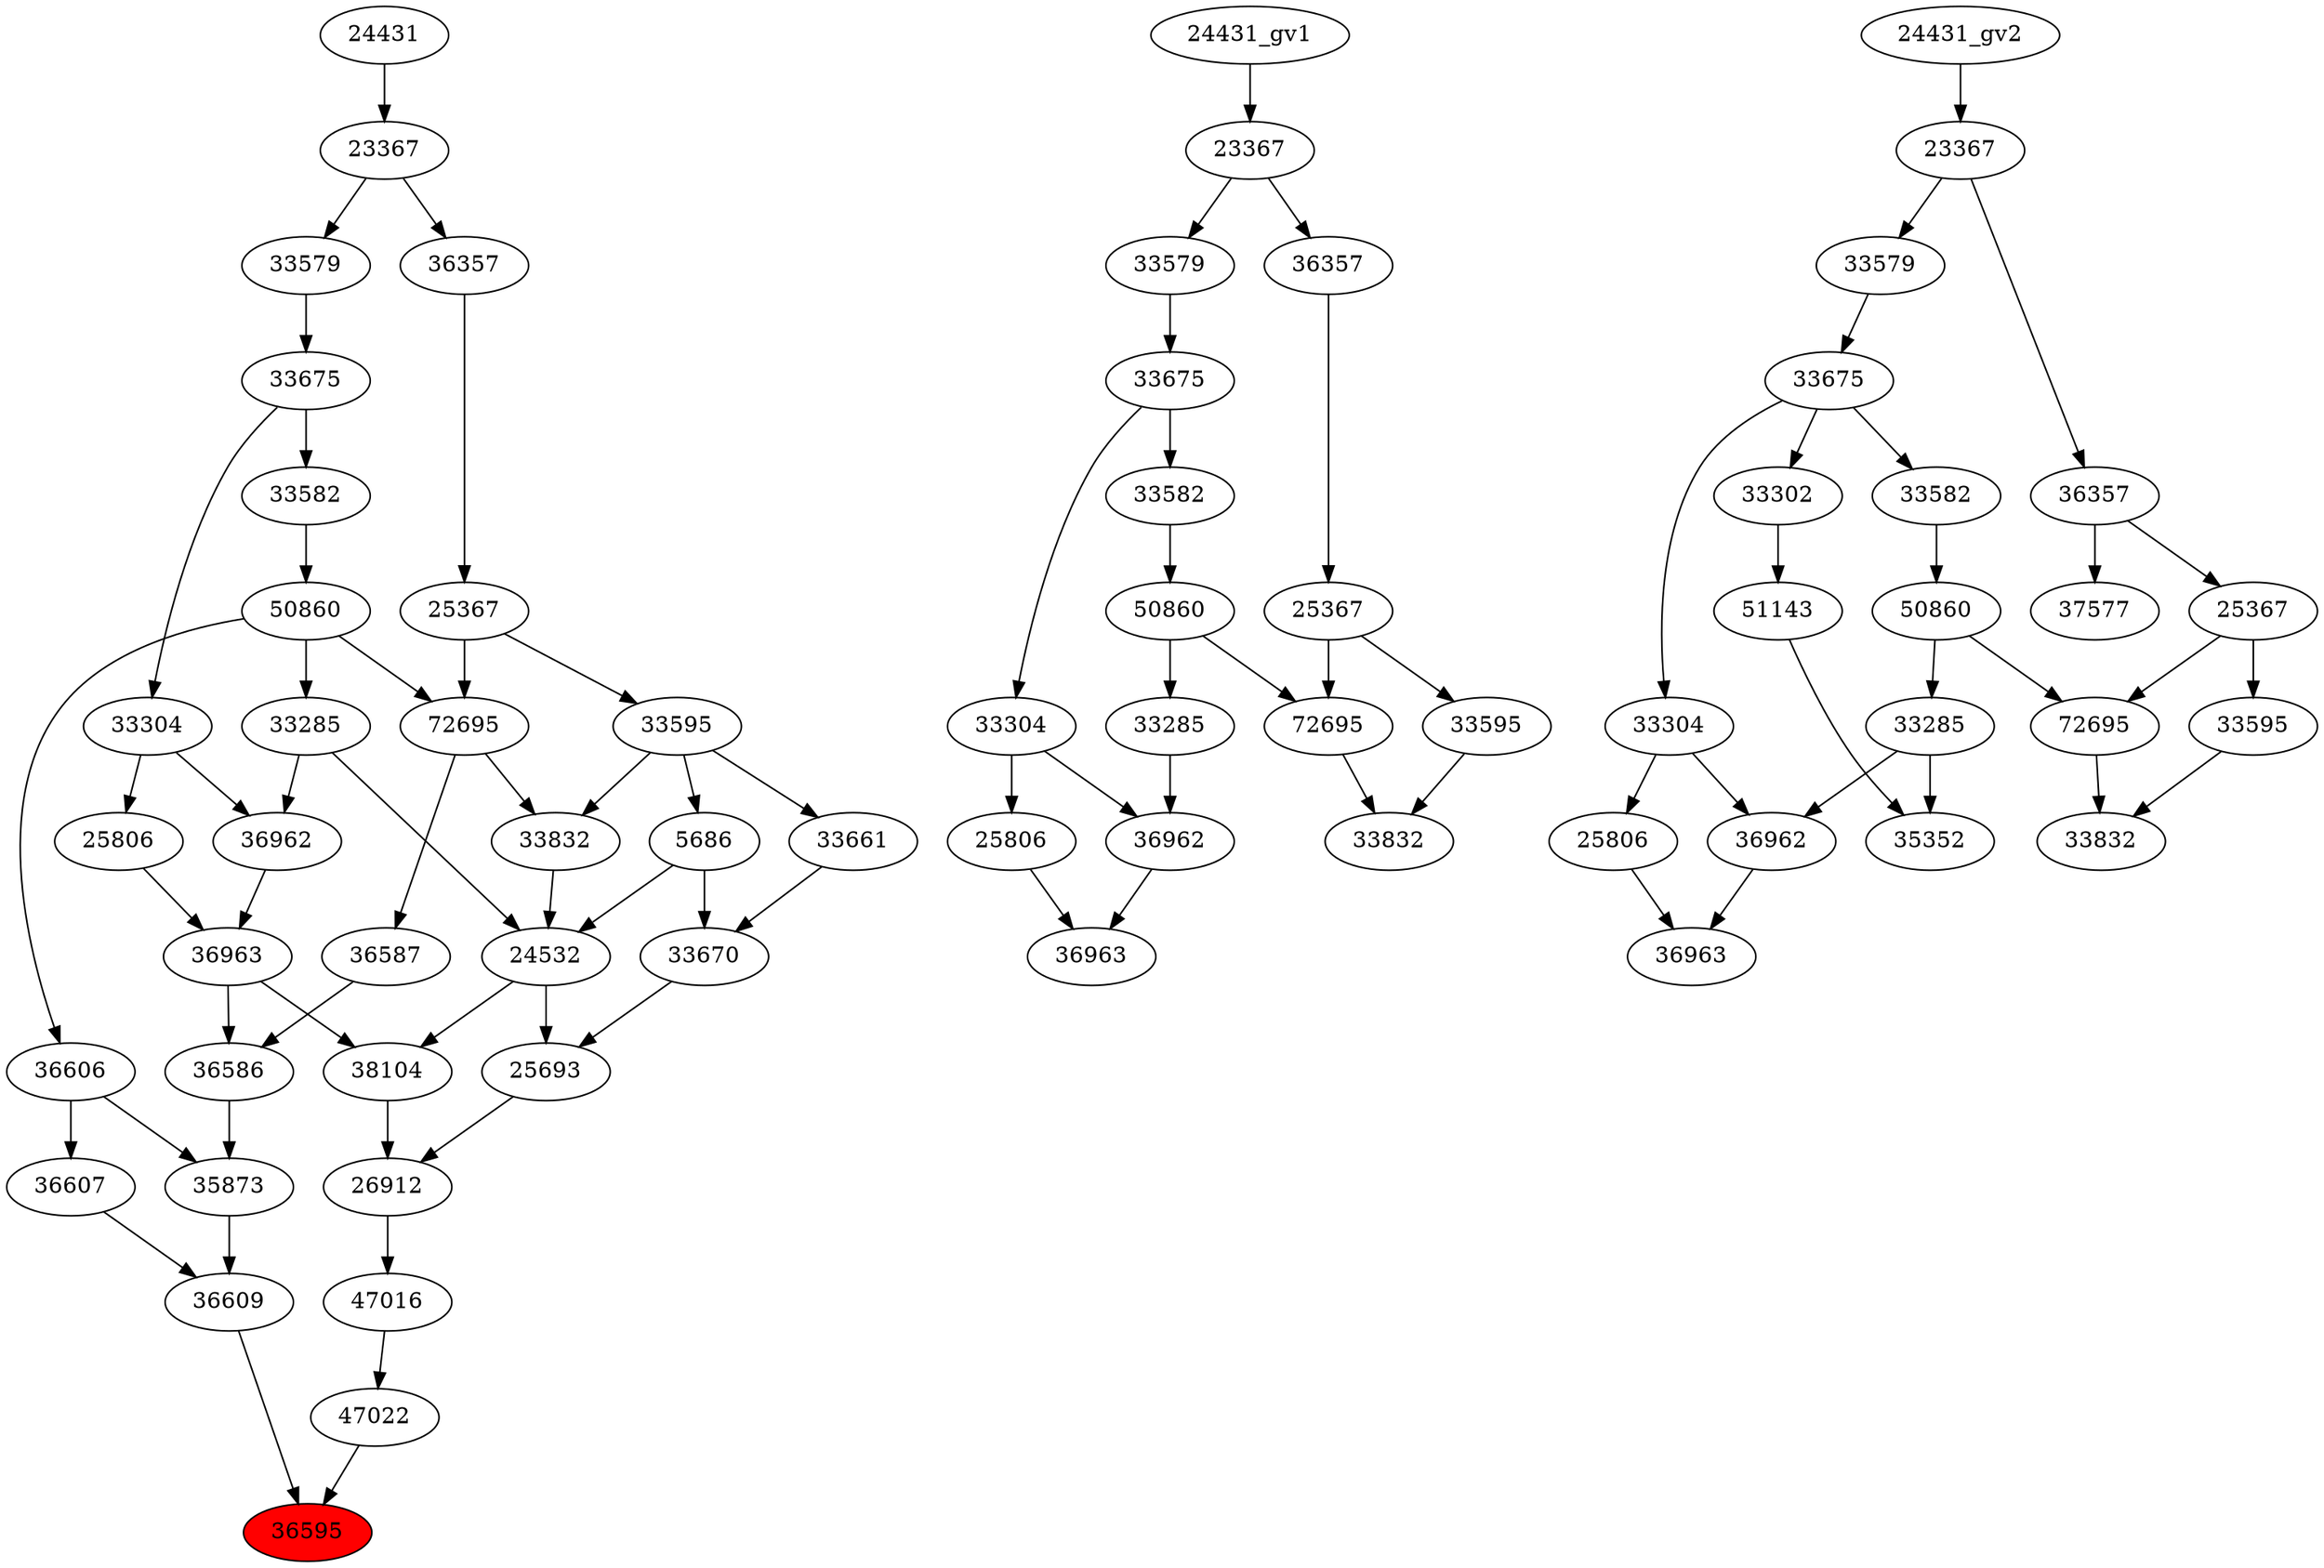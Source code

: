 strict digraph root {
	node [label="\N"];
	{
		node [fillcolor="",
			label="\N",
			style=""
		];
		36595		 [fillcolor=red,
			label=36595,
			style=filled];
		36609		 [label=36609];
		36609 -> 36595;
		47022		 [label=47022];
		47022 -> 36595;
		36607		 [label=36607];
		36607 -> 36609;
		35873		 [label=35873];
		35873 -> 36609;
		47016		 [label=47016];
		47016 -> 47022;
		36606		 [label=36606];
		36606 -> 36607;
		36606 -> 35873;
		36586		 [label=36586];
		36586 -> 35873;
		26912		 [label=26912];
		26912 -> 47016;
		50860		 [label=50860];
		50860 -> 36606;
		72695		 [label=72695];
		50860 -> 72695;
		33285		 [label=33285];
		50860 -> 33285;
		36587		 [label=36587];
		36587 -> 36586;
		36963		 [label=36963];
		36963 -> 36586;
		38104		 [label=38104];
		36963 -> 38104;
		38104 -> 26912;
		25693		 [label=25693];
		25693 -> 26912;
		33582		 [label=33582];
		33582 -> 50860;
		72695 -> 36587;
		33832		 [label=33832];
		72695 -> 33832;
		36962		 [label=36962];
		36962 -> 36963;
		25806		 [label=25806];
		25806 -> 36963;
		24532		 [label=24532];
		24532 -> 38104;
		24532 -> 25693;
		33670		 [label=33670];
		33670 -> 25693;
		33675		 [label=33675];
		33675 -> 33582;
		33304		 [label=33304];
		33675 -> 33304;
		25367		 [label=25367];
		25367 -> 72695;
		33595		 [label=33595];
		25367 -> 33595;
		33285 -> 36962;
		33285 -> 24532;
		33304 -> 36962;
		33304 -> 25806;
		5686		 [label=5686];
		5686 -> 24532;
		5686 -> 33670;
		33832 -> 24532;
		33661		 [label=33661];
		33661 -> 33670;
		33579		 [label=33579];
		33579 -> 33675;
		36357		 [label=36357];
		36357 -> 25367;
		33595 -> 5686;
		33595 -> 33832;
		33595 -> 33661;
		23367		 [label=23367];
		23367 -> 33579;
		23367 -> 36357;
		24431		 [label=24431];
		24431 -> 23367;
	}
	{
		node [label="\N"];
		"50860_gv1"		 [label=50860];
		"72695_gv1"		 [label=72695];
		"50860_gv1" -> "72695_gv1";
		"33285_gv1"		 [label=33285];
		"50860_gv1" -> "33285_gv1";
		"33582_gv1"		 [label=33582];
		"33582_gv1" -> "50860_gv1";
		"36963_gv1"		 [label=36963];
		"36962_gv1"		 [label=36962];
		"36962_gv1" -> "36963_gv1";
		"25806_gv1"		 [label=25806];
		"25806_gv1" -> "36963_gv1";
		"33675_gv1"		 [label=33675];
		"33675_gv1" -> "33582_gv1";
		"33304_gv1"		 [label=33304];
		"33675_gv1" -> "33304_gv1";
		"33832_gv1"		 [label=33832];
		"72695_gv1" -> "33832_gv1";
		"25367_gv1"		 [label=25367];
		"25367_gv1" -> "72695_gv1";
		"33595_gv1"		 [label=33595];
		"25367_gv1" -> "33595_gv1";
		"33285_gv1" -> "36962_gv1";
		"33304_gv1" -> "36962_gv1";
		"33304_gv1" -> "25806_gv1";
		"33579_gv1"		 [label=33579];
		"33579_gv1" -> "33675_gv1";
		"36357_gv1"		 [label=36357];
		"36357_gv1" -> "25367_gv1";
		"33595_gv1" -> "33832_gv1";
		"23367_gv1"		 [label=23367];
		"23367_gv1" -> "33579_gv1";
		"23367_gv1" -> "36357_gv1";
		"24431_gv1" -> "23367_gv1";
	}
	{
		node [label="\N"];
		"36963_gv2"		 [label=36963];
		"36962_gv2"		 [label=36962];
		"36962_gv2" -> "36963_gv2";
		"25806_gv2"		 [label=25806];
		"25806_gv2" -> "36963_gv2";
		"50860_gv2"		 [label=50860];
		"33285_gv2"		 [label=33285];
		"50860_gv2" -> "33285_gv2";
		"72695_gv2"		 [label=72695];
		"50860_gv2" -> "72695_gv2";
		"33582_gv2"		 [label=33582];
		"33582_gv2" -> "50860_gv2";
		35352		 [label=35352];
		"33285_gv2" -> "36962_gv2";
		"33285_gv2" -> 35352;
		51143		 [label=51143];
		51143 -> 35352;
		"33832_gv2"		 [label=33832];
		"72695_gv2" -> "33832_gv2";
		"25367_gv2"		 [label=25367];
		"25367_gv2" -> "72695_gv2";
		"33595_gv2"		 [label=33595];
		"25367_gv2" -> "33595_gv2";
		"33304_gv2"		 [label=33304];
		"33304_gv2" -> "36962_gv2";
		"33304_gv2" -> "25806_gv2";
		"33675_gv2"		 [label=33675];
		"33675_gv2" -> "33582_gv2";
		"33675_gv2" -> "33304_gv2";
		33302		 [label=33302];
		"33675_gv2" -> 33302;
		"33595_gv2" -> "33832_gv2";
		33302 -> 51143;
		"36357_gv2"		 [label=36357];
		"36357_gv2" -> "25367_gv2";
		37577		 [label=37577];
		"36357_gv2" -> 37577;
		"33579_gv2"		 [label=33579];
		"33579_gv2" -> "33675_gv2";
		"23367_gv2"		 [label=23367];
		"23367_gv2" -> "36357_gv2";
		"23367_gv2" -> "33579_gv2";
		"24431_gv2" -> "23367_gv2";
	}
}
